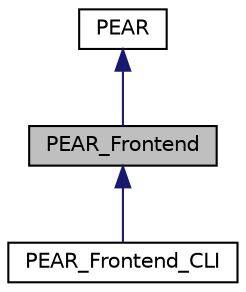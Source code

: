 digraph "PEAR_Frontend"
{
 // LATEX_PDF_SIZE
  edge [fontname="Helvetica",fontsize="10",labelfontname="Helvetica",labelfontsize="10"];
  node [fontname="Helvetica",fontsize="10",shape=record];
  Node1 [label="PEAR_Frontend",height=0.2,width=0.4,color="black", fillcolor="grey75", style="filled", fontcolor="black",tooltip=" "];
  Node2 -> Node1 [dir="back",color="midnightblue",fontsize="10",style="solid",fontname="Helvetica"];
  Node2 [label="PEAR",height=0.2,width=0.4,color="black", fillcolor="white", style="filled",URL="$classPEAR.html",tooltip=" "];
  Node1 -> Node3 [dir="back",color="midnightblue",fontsize="10",style="solid",fontname="Helvetica"];
  Node3 [label="PEAR_Frontend_CLI",height=0.2,width=0.4,color="black", fillcolor="white", style="filled",URL="$classPEAR__Frontend__CLI.html",tooltip=" "];
}
